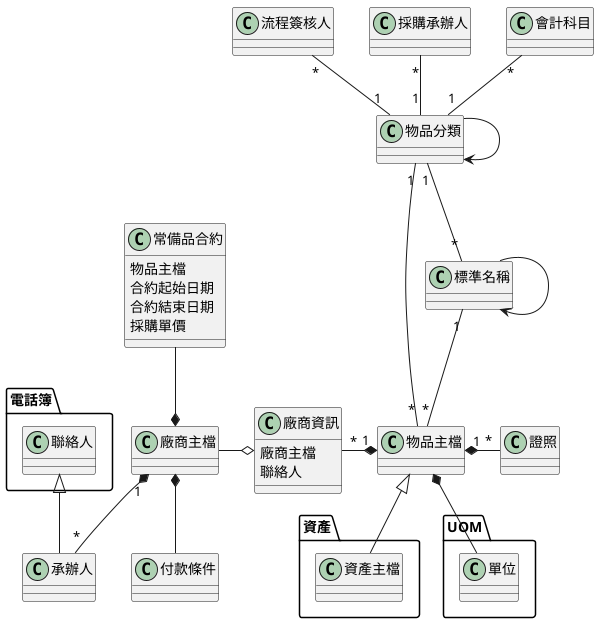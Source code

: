 @startuml
class 廠商資訊 {
    廠商主檔
    聯絡人
}

class 常備品合約 {
    物品主檔
    合約起始日期
    合約結束日期
    採購單價
}

物品分類 --> 物品分類
物品分類 "1" -up- "*" 會計科目
物品分類 "1" -up- "*" 採購承辦人
物品分類 "1" -up- "*" 流程簽核人
物品分類 "1" -- "*" 物品主檔
標準名稱 --> 標準名稱
物品分類 "1" -- "*" 標準名稱
標準名稱 "1" -- "*" 物品主檔
物品主檔 <|-- 資產.資產主檔
物品主檔 "1" *-right- "*" 證照
物品主檔 *-- UOM.單位
物品主檔 "1" *-left- "*" 廠商資訊
廠商資訊 o-left- 廠商主檔
廠商主檔 "1" *-- "*" 承辦人
廠商主檔 *-up- 常備品合約
廠商主檔 *-- 付款條件

電話簿.聯絡人 <|-- 承辦人
@enduml
